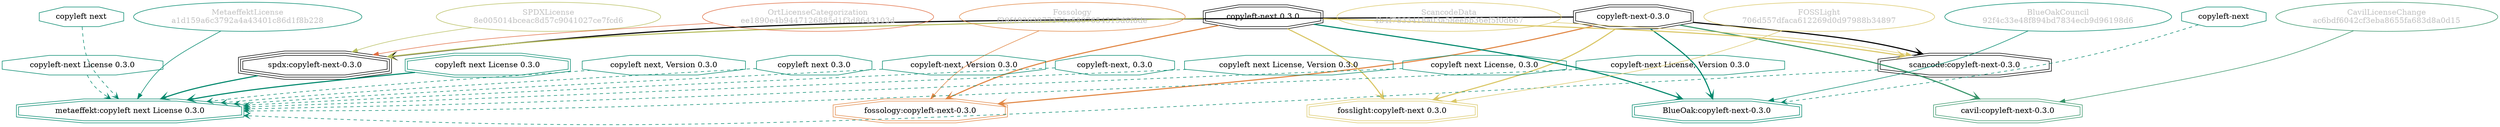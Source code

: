 strict digraph {
    node [shape=box];
    graph [splines=curved];
    4522 [label="SPDXLicense\n8e005014bceac8d57c9041027ce7fcd6"
         ,fontcolor=gray
         ,color="#b8bf62"
         ,fillcolor="beige;1"
         ,shape=ellipse];
    4523 [label="spdx:copyleft-next-0.3.0"
         ,shape=tripleoctagon];
    4524 [label="copyleft-next-0.3.0"
         ,shape=doubleoctagon];
    4525 [label="copyleft-next 0.3.0"
         ,shape=doubleoctagon];
    9334 [label="BlueOakCouncil\n92f4c33e48f894bd7834ecb9d96198d6"
         ,fontcolor=gray
         ,color="#00876c"
         ,fillcolor="beige;1"
         ,shape=ellipse];
    9335 [label="BlueOak:copyleft-next-0.3.0"
         ,color="#00876c"
         ,shape=doubleoctagon];
    9336 [label="copyleft-next"
         ,color="#00876c"
         ,shape=octagon];
    14179 [label="ScancodeData\n4b4f7833418a03a58eebb36ef5f0d667"
          ,fontcolor=gray
          ,color="#dac767"
          ,fillcolor="beige;1"
          ,shape=ellipse];
    14180 [label="scancode:copyleft-next-0.3.0"
          ,shape=doubleoctagon];
    28033 [label="Fossology\nf29f49263977371e5807654315d6f8de"
          ,fontcolor=gray
          ,color="#e18745"
          ,fillcolor="beige;1"
          ,shape=ellipse];
    28034 [label="fossology:copyleft-next-0.3.0"
          ,color="#e18745"
          ,shape=doubleoctagon];
    35283 [label="OrtLicenseCategorization\nee1890e4b9447126885d1f3d8643103d"
          ,fontcolor=gray
          ,color="#e06f45"
          ,fillcolor="beige;1"
          ,shape=ellipse];
    36698 [label="CavilLicenseChange\nac6bdf6042cf3eba8655fa683d8a0d15"
          ,fontcolor=gray
          ,color="#379469"
          ,fillcolor="beige;1"
          ,shape=ellipse];
    36699 [label="cavil:copyleft-next-0.3.0"
          ,color="#379469"
          ,shape=doubleoctagon];
    40369 [label="copyleft next"
          ,color="#00876c"
          ,shape=octagon];
    40378 [label="MetaeffektLicense\na1d159a6c3792a4a43401c86d1f8b228"
          ,fontcolor=gray
          ,color="#00876c"
          ,fillcolor="beige;1"
          ,shape=ellipse];
    40379 [label="metaeffekt:copyleft next License 0.3.0"
          ,color="#00876c"
          ,shape=doubleoctagon];
    40380 [label="copyleft next License 0.3.0"
          ,color="#00876c"
          ,shape=doubleoctagon];
    40381 [label="copyleft next, Version 0.3.0"
          ,color="#00876c"
          ,shape=octagon];
    40382 [label="copyleft next 0.3.0"
          ,color="#00876c"
          ,shape=octagon];
    40383 [label="copyleft-next, Version 0.3.0"
          ,color="#00876c"
          ,shape=octagon];
    40384 [label="copyleft-next, 0.3.0"
          ,color="#00876c"
          ,shape=octagon];
    40385 [label="copyleft next License, Version 0.3.0"
          ,color="#00876c"
          ,shape=octagon];
    40386 [label="copyleft next License, 0.3.0"
          ,color="#00876c"
          ,shape=octagon];
    40387 [label="copyleft-next License, Version 0.3.0"
          ,color="#00876c"
          ,shape=octagon];
    40388 [label="copyleft-next License 0.3.0"
          ,color="#00876c"
          ,shape=octagon];
    51203 [label="FOSSLight\n706d557dfaca612269d0d97988b34897"
          ,fontcolor=gray
          ,color="#dac767"
          ,fillcolor="beige;1"
          ,shape=ellipse];
    51204 [label="fosslight:copyleft-next 0.3.0"
          ,color="#dac767"
          ,shape=doubleoctagon];
    4522 -> 4523 [weight=0.5
                 ,color="#b8bf62"];
    4523 -> 40379 [style=bold
                  ,arrowhead=vee
                  ,weight=0.7
                  ,color="#00876c"];
    4524 -> 4523 [style=bold
                 ,arrowhead=vee
                 ,weight=0.7];
    4524 -> 9335 [style=bold
                 ,arrowhead=vee
                 ,weight=0.7
                 ,color="#00876c"];
    4524 -> 14180 [style=bold
                  ,arrowhead=vee
                  ,weight=0.7];
    4524 -> 28034 [style=bold
                  ,arrowhead=vee
                  ,weight=0.7
                  ,color="#e18745"];
    4524 -> 36699 [style=bold
                  ,arrowhead=vee
                  ,weight=0.7
                  ,color="#379469"];
    4524 -> 36699 [style=bold
                  ,arrowhead=vee
                  ,weight=0.7
                  ,color="#379469"];
    4524 -> 51204 [style=bold
                  ,arrowhead=vee
                  ,weight=0.7
                  ,color="#dac767"];
    4525 -> 4523 [style=bold
                 ,arrowhead=vee
                 ,weight=0.7
                 ,color="#b8bf62"];
    4525 -> 9335 [style=bold
                 ,arrowhead=vee
                 ,weight=0.7
                 ,color="#00876c"];
    4525 -> 14180 [style=bold
                  ,arrowhead=vee
                  ,weight=0.7
                  ,color="#dac767"];
    4525 -> 28034 [style=bold
                  ,arrowhead=vee
                  ,weight=0.7
                  ,color="#e18745"];
    4525 -> 51204 [style=bold
                  ,arrowhead=vee
                  ,weight=0.7
                  ,color="#dac767"];
    9334 -> 9335 [weight=0.5
                 ,color="#00876c"];
    9336 -> 9335 [style=dashed
                 ,arrowhead=vee
                 ,weight=0.5
                 ,color="#00876c"];
    14179 -> 14180 [weight=0.5
                   ,color="#dac767"];
    14180 -> 40379 [style=dashed
                   ,arrowhead=vee
                   ,weight=0.5
                   ,color="#00876c"];
    28033 -> 28034 [weight=0.5
                   ,color="#e18745"];
    35283 -> 4523 [weight=0.5
                  ,color="#e06f45"];
    36698 -> 36699 [weight=0.5
                   ,color="#379469"];
    40369 -> 40379 [style=dashed
                   ,arrowhead=vee
                   ,weight=0.5
                   ,color="#00876c"];
    40378 -> 40379 [weight=0.5
                   ,color="#00876c"];
    40380 -> 40379 [style=bold
                   ,arrowhead=vee
                   ,weight=0.7
                   ,color="#00876c"];
    40381 -> 40379 [style=dashed
                   ,arrowhead=vee
                   ,weight=0.5
                   ,color="#00876c"];
    40382 -> 40379 [style=dashed
                   ,arrowhead=vee
                   ,weight=0.5
                   ,color="#00876c"];
    40383 -> 40379 [style=dashed
                   ,arrowhead=vee
                   ,weight=0.5
                   ,color="#00876c"];
    40384 -> 40379 [style=dashed
                   ,arrowhead=vee
                   ,weight=0.5
                   ,color="#00876c"];
    40385 -> 40379 [style=dashed
                   ,arrowhead=vee
                   ,weight=0.5
                   ,color="#00876c"];
    40386 -> 40379 [style=dashed
                   ,arrowhead=vee
                   ,weight=0.5
                   ,color="#00876c"];
    40387 -> 40379 [style=dashed
                   ,arrowhead=vee
                   ,weight=0.5
                   ,color="#00876c"];
    40388 -> 40379 [style=dashed
                   ,arrowhead=vee
                   ,weight=0.5
                   ,color="#00876c"];
    51203 -> 51204 [weight=0.5
                   ,color="#dac767"];
}
